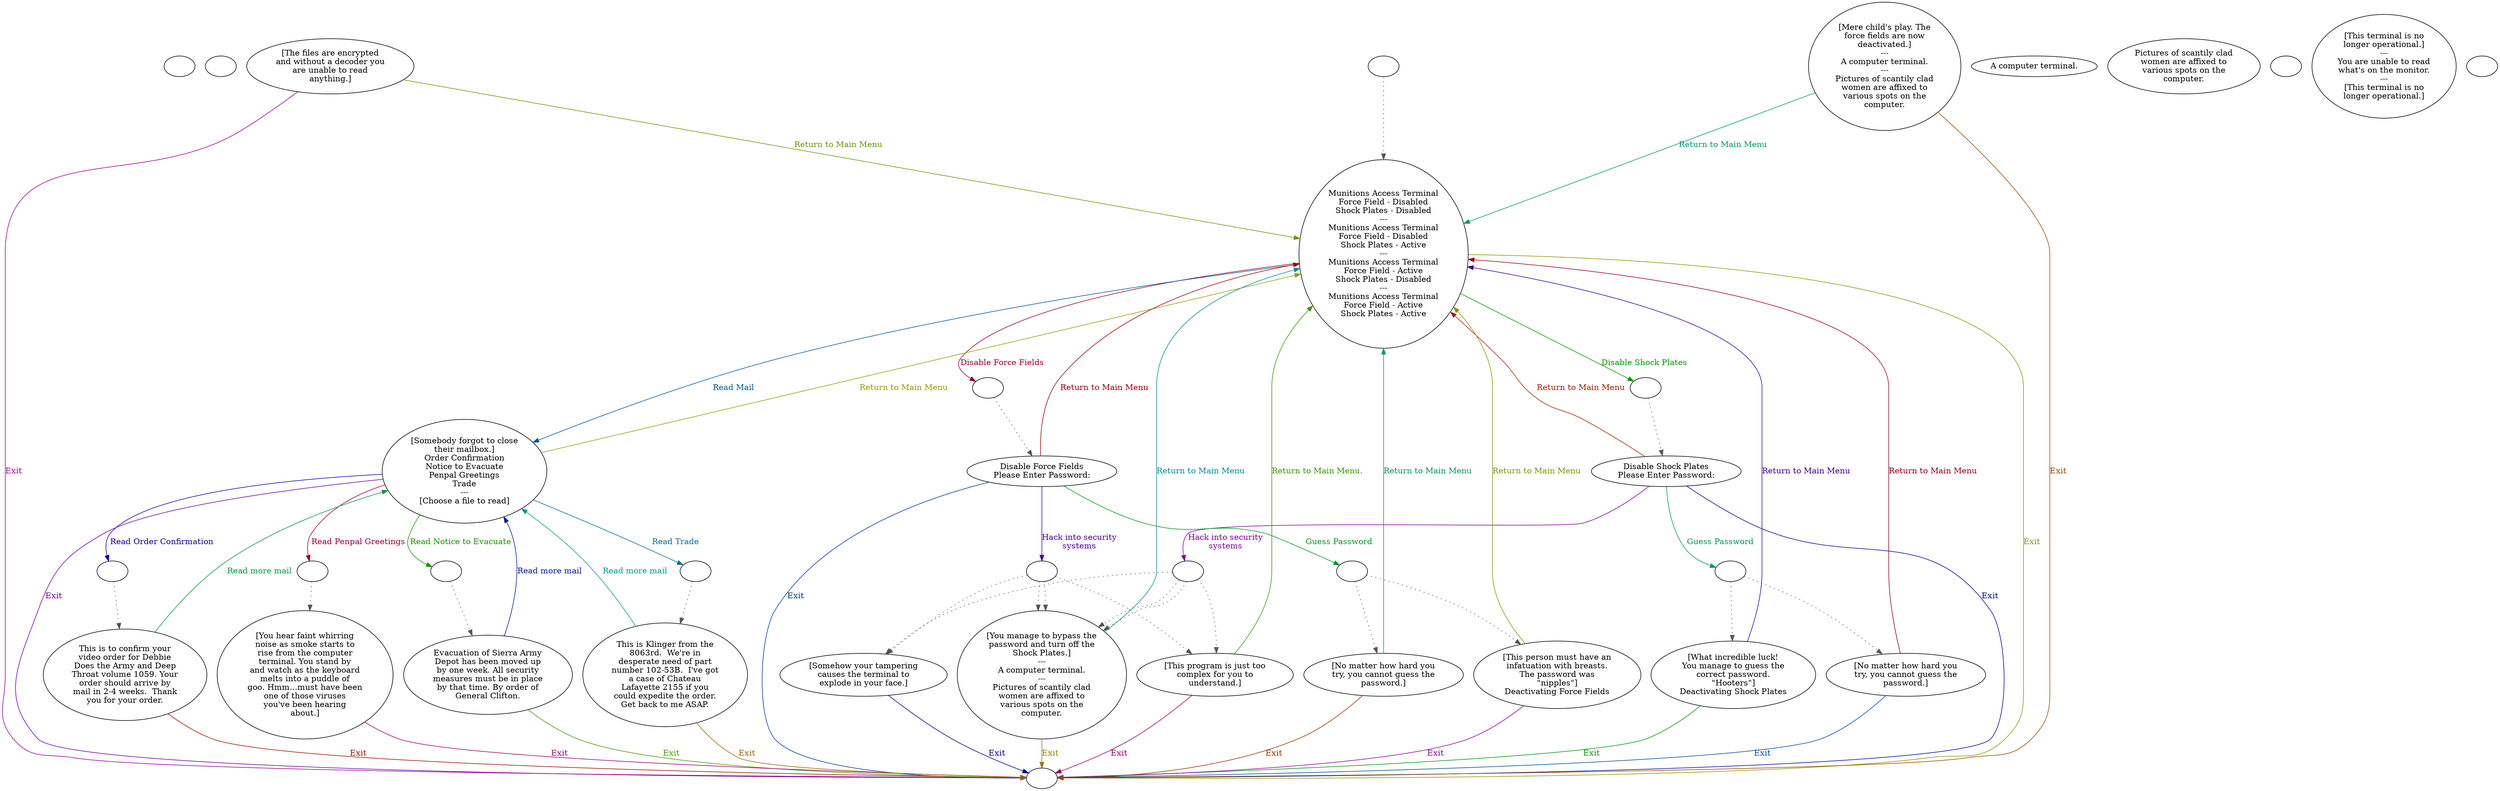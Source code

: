 digraph wsterm2b {
  "checkPartyMembersNearDoor" [style=filled       fillcolor="#FFFFFF"       color="#000000"]
  "checkPartyMembersNearDoor" [label=""]
  "start" [style=filled       fillcolor="#FFFFFF"       color="#000000"]
  "start" [label=""]
  "talk_p_proc" [style=filled       fillcolor="#FFFFFF"       color="#000000"]
  "talk_p_proc" -> "Node001" [style=dotted color="#555555"]
  "talk_p_proc" [label=""]
  "look_at_p_proc" [style=filled       fillcolor="#FFFFFF"       color="#000000"]
  "look_at_p_proc" [label="A computer terminal."]
  "description_p_proc" [style=filled       fillcolor="#FFFFFF"       color="#000000"]
  "description_p_proc" [label="Pictures of scantily clad\nwomen are affixed to\nvarious spots on the\ncomputer."]
  "use_skill_on_p_proc" [style=filled       fillcolor="#FFFFFF"       color="#000000"]
  "use_skill_on_p_proc" [label=""]
  "use_p_proc" [style=filled       fillcolor="#FFFFFF"       color="#000000"]
  "use_p_proc" [label="[This terminal is no\nlonger operational.]\n---\nYou are unable to read\nwhat's on the monitor.\n---\n[This terminal is no\nlonger operational.]"]
  "damage_p_proc" [style=filled       fillcolor="#FFFFFF"       color="#000000"]
  "damage_p_proc" [label=""]
  "Node999" [style=filled       fillcolor="#FFFFFF"       color="#000000"]
  "Node999" [label=""]
  "Node001" [style=filled       fillcolor="#FFFFFF"       color="#000000"]
  "Node001" [label="Munitions Access Terminal\nForce Field - Disabled\nShock Plates - Disabled\n---\nMunitions Access Terminal\nForce Field - Disabled\nShock Plates - Active\n---\nMunitions Access Terminal\nForce Field - Active\nShock Plates - Disabled\n---\nMunitions Access Terminal\nForce Field - Active\nShock Plates - Active"]
  "Node001" -> "Node001a" [label="Disable Shock Plates" color="#009900" fontcolor="#009900"]
  "Node001" -> "Node001b" [label="Disable Force Fields" color="#99002C" fontcolor="#99002C"]
  "Node001" -> "Node016" [label="Read Mail" color="#005999" fontcolor="#005999"]
  "Node001" -> "Node999" [label="Exit" color="#869900" fontcolor="#869900"]
  "Node001a" [style=filled       fillcolor="#FFFFFF"       color="#000000"]
  "Node001a" -> "Node010" [style=dotted color="#555555"]
  "Node001a" [label=""]
  "Node001b" [style=filled       fillcolor="#FFFFFF"       color="#000000"]
  "Node001b" -> "Node013" [style=dotted color="#555555"]
  "Node001b" [label=""]
  "Node010" [style=filled       fillcolor="#FFFFFF"       color="#000000"]
  "Node010" [label="Disable Shock Plates\nPlease Enter Password:"]
  "Node010" -> "Node010a" [label="Hack into security\nsystems" color="#800099" fontcolor="#800099"]
  "Node010" -> "Node010b" [label="Guess Password" color="#009953" fontcolor="#009953"]
  "Node010" -> "Node001" [label="Return to Main Menu" color="#992600" fontcolor="#992600"]
  "Node010" -> "Node999" [label="Exit" color="#000699" fontcolor="#000699"]
  "Node010a" [style=filled       fillcolor="#FFFFFF"       color="#000000"]
  "Node010a" -> "Node012" [style=dotted color="#555555"]
  "Node010a" -> "Node012" [style=dotted color="#555555"]
  "Node010a" -> "Node025" [style=dotted color="#555555"]
  "Node010a" -> "Node011" [style=dotted color="#555555"]
  "Node010a" [label=""]
  "Node010b" [style=filled       fillcolor="#FFFFFF"       color="#000000"]
  "Node010b" -> "Node021" [style=dotted color="#555555"]
  "Node010b" -> "Node022" [style=dotted color="#555555"]
  "Node010b" [label=""]
  "Node011" [style=filled       fillcolor="#FFFFFF"       color="#000000"]
  "Node011" [label="[This program is just too\ncomplex for you to\nunderstand.]"]
  "Node011" -> "Node001" [label="Return to Main Menu." color="#339900" fontcolor="#339900"]
  "Node011" -> "Node999" [label="Exit" color="#990060" fontcolor="#990060"]
  "Node012" [style=filled       fillcolor="#FFFFFF"       color="#000000"]
  "Node012" [label="[You manage to bypass the\npassword and turn off the\nShock Plates.]\n---\nA computer terminal.\n---\nPictures of scantily clad\nwomen are affixed to\nvarious spots on the\ncomputer."]
  "Node012" -> "Node001" [label="Return to Main Menu" color="#008C99" fontcolor="#008C99"]
  "Node012" -> "Node999" [label="Exit" color="#997900" fontcolor="#997900"]
  "Node013" [style=filled       fillcolor="#FFFFFF"       color="#000000"]
  "Node013" [label="Disable Force Fields\nPlease Enter Password:"]
  "Node013" -> "Node013a" [label="Hack into security\nsystems" color="#4D0099" fontcolor="#4D0099"]
  "Node013" -> "Node013b" [label="Guess Password" color="#009920" fontcolor="#009920"]
  "Node013" -> "Node001" [label="Return to Main Menu" color="#99000D" fontcolor="#99000D"]
  "Node013" -> "Node999" [label="Exit" color="#003999" fontcolor="#003999"]
  "Node013a" [style=filled       fillcolor="#FFFFFF"       color="#000000"]
  "Node013a" -> "Node012" [style=dotted color="#555555"]
  "Node013a" -> "Node012" [style=dotted color="#555555"]
  "Node013a" -> "Node025" [style=dotted color="#555555"]
  "Node013a" -> "Node011" [style=dotted color="#555555"]
  "Node013a" [label=""]
  "Node013b" [style=filled       fillcolor="#FFFFFF"       color="#000000"]
  "Node013b" -> "Node023" [style=dotted color="#555555"]
  "Node013b" -> "Node024" [style=dotted color="#555555"]
  "Node013b" [label=""]
  "Node014" [style=filled       fillcolor="#FFFFFF"       color="#000000"]
  "Node014" [label="[The files are encrypted\nand without a decoder you\nare unable to read\nanything.]"]
  "Node014" -> "Node001" [label="Return to Main Menu" color="#669900" fontcolor="#669900"]
  "Node014" -> "Node999" [label="Exit" color="#990093" fontcolor="#990093"]
  "Node015" [style=filled       fillcolor="#FFFFFF"       color="#000000"]
  "Node015" [label="[Mere child's play. The\nforce fields are now\ndeactivated.]\n---\nA computer terminal.\n---\nPictures of scantily clad\nwomen are affixed to\nvarious spots on the\ncomputer."]
  "Node015" -> "Node001" [label="Return to Main Menu" color="#009973" fontcolor="#009973"]
  "Node015" -> "Node999" [label="Exit" color="#994600" fontcolor="#994600"]
  "Node016" [style=filled       fillcolor="#FFFFFF"       color="#000000"]
  "Node016" [label="[Somebody forgot to close\ntheir mailbox.]\nOrder Confirmation\nNotice to Evacuate\nPenpal Greetings\nTrade\n---\n[Choose a file to read]"]
  "Node016" -> "Node016a" [label="Read Order Confirmation" color="#190099" fontcolor="#190099"]
  "Node016" -> "Node016b" [label="Read Notice to Evacuate" color="#139900" fontcolor="#139900"]
  "Node016" -> "Node016c" [label="Read Penpal Greetings" color="#990040" fontcolor="#990040"]
  "Node016" -> "Node016d" [label="Read Trade" color="#006D99" fontcolor="#006D99"]
  "Node016" -> "Node001" [label="Return to Main Menu" color="#999900" fontcolor="#999900"]
  "Node016" -> "Node999" [label="Exit" color="#6C0099" fontcolor="#6C0099"]
  "Node016a" [style=filled       fillcolor="#FFFFFF"       color="#000000"]
  "Node016a" -> "Node017" [style=dotted color="#555555"]
  "Node016a" [label=""]
  "Node016b" [style=filled       fillcolor="#FFFFFF"       color="#000000"]
  "Node016b" -> "Node018" [style=dotted color="#555555"]
  "Node016b" [label=""]
  "Node016c" [style=filled       fillcolor="#FFFFFF"       color="#000000"]
  "Node016c" -> "Node019" [style=dotted color="#555555"]
  "Node016c" [label=""]
  "Node016d" [style=filled       fillcolor="#FFFFFF"       color="#000000"]
  "Node016d" -> "Node020" [style=dotted color="#555555"]
  "Node016d" [label=""]
  "Node017" [style=filled       fillcolor="#FFFFFF"       color="#000000"]
  "Node017" [label="This is to confirm your\nvideo order for Debbie\nDoes the Army and Deep\nThroat volume 1059. Your\norder should arrive by\nmail in 2-4 weeks.  Thank\nyou for your order."]
  "Node017" -> "Node016" [label="Read more mail" color="#009940" fontcolor="#009940"]
  "Node017" -> "Node999" [label="Exit" color="#991300" fontcolor="#991300"]
  "Node018" [style=filled       fillcolor="#FFFFFF"       color="#000000"]
  "Node018" [label="Evacuation of Sierra Army\nDepot has been moved up\nby one week. All security\nmeasures must be in place\nby that time. By order of\nGeneral Clifton."]
  "Node018" -> "Node016" [label="Read more mail" color="#001A99" fontcolor="#001A99"]
  "Node018" -> "Node999" [label="Exit" color="#469900" fontcolor="#469900"]
  "Node019" [style=filled       fillcolor="#FFFFFF"       color="#000000"]
  "Node019" [label="[You hear faint whirring\nnoise as smoke starts to\nrise from the computer\nterminal. You stand by\nand watch as the keyboard\nmelts into a puddle of\ngoo. Hmm...must have been\none of those viruses\nyou've been hearing\nabout.]"]
  "Node019" -> "Node999" [label="Exit" color="#990073" fontcolor="#990073"]
  "Node020" [style=filled       fillcolor="#FFFFFF"       color="#000000"]
  "Node020" [label="This is Klinger from the\n8063rd.  We're in\ndesperate need of part\nnumber 102-53B.  I've got\na case of Chateau\nLafayette 2155 if you\ncould expedite the order.\nGet back to me ASAP."]
  "Node020" -> "Node016" [label="Read more mail" color="#009992" fontcolor="#009992"]
  "Node020" -> "Node999" [label="Exit" color="#996600" fontcolor="#996600"]
  "Node021" [style=filled       fillcolor="#FFFFFF"       color="#000000"]
  "Node021" [label="[What incredible luck!\nYou manage to guess the\ncorrect password.\n\"Hooters\"]\nDeactivating Shock Plates"]
  "Node021" -> "Node001" [label="Return to Main Menu" color="#390099" fontcolor="#390099"]
  "Node021" -> "Node999" [label="Exit" color="#00990C" fontcolor="#00990C"]
  "Node022" [style=filled       fillcolor="#FFFFFF"       color="#000000"]
  "Node022" [label="[No matter how hard you\ntry, you cannot guess the\npassword.]"]
  "Node022" -> "Node001" [label="Return to Main Menu" color="#990020" fontcolor="#990020"]
  "Node022" -> "Node999" [label="Exit" color="#004D99" fontcolor="#004D99"]
  "Node023" [style=filled       fillcolor="#FFFFFF"       color="#000000"]
  "Node023" [label="[This person must have an\ninfatuation with breasts.\nThe password was\n\"nipples\"]\nDeactivating Force Fields"]
  "Node023" -> "Node001" [label="Return to Main Menu" color="#7A9900" fontcolor="#7A9900"]
  "Node023" -> "Node999" [label="Exit" color="#8C0099" fontcolor="#8C0099"]
  "Node024" [style=filled       fillcolor="#FFFFFF"       color="#000000"]
  "Node024" [label="[No matter how hard you\ntry, you cannot guess the\npassword.]"]
  "Node024" -> "Node001" [label="Return to Main Menu" color="#00995F" fontcolor="#00995F"]
  "Node024" -> "Node999" [label="Exit" color="#993300" fontcolor="#993300"]
  "Node025" [style=filled       fillcolor="#FFFFFF"       color="#000000"]
  "Node025" [label="[Somehow your tampering\ncauses the terminal to\nexplode in your face.]"]
  "Node025" -> "Node999" [label="Exit" color="#060099" fontcolor="#060099"]
}